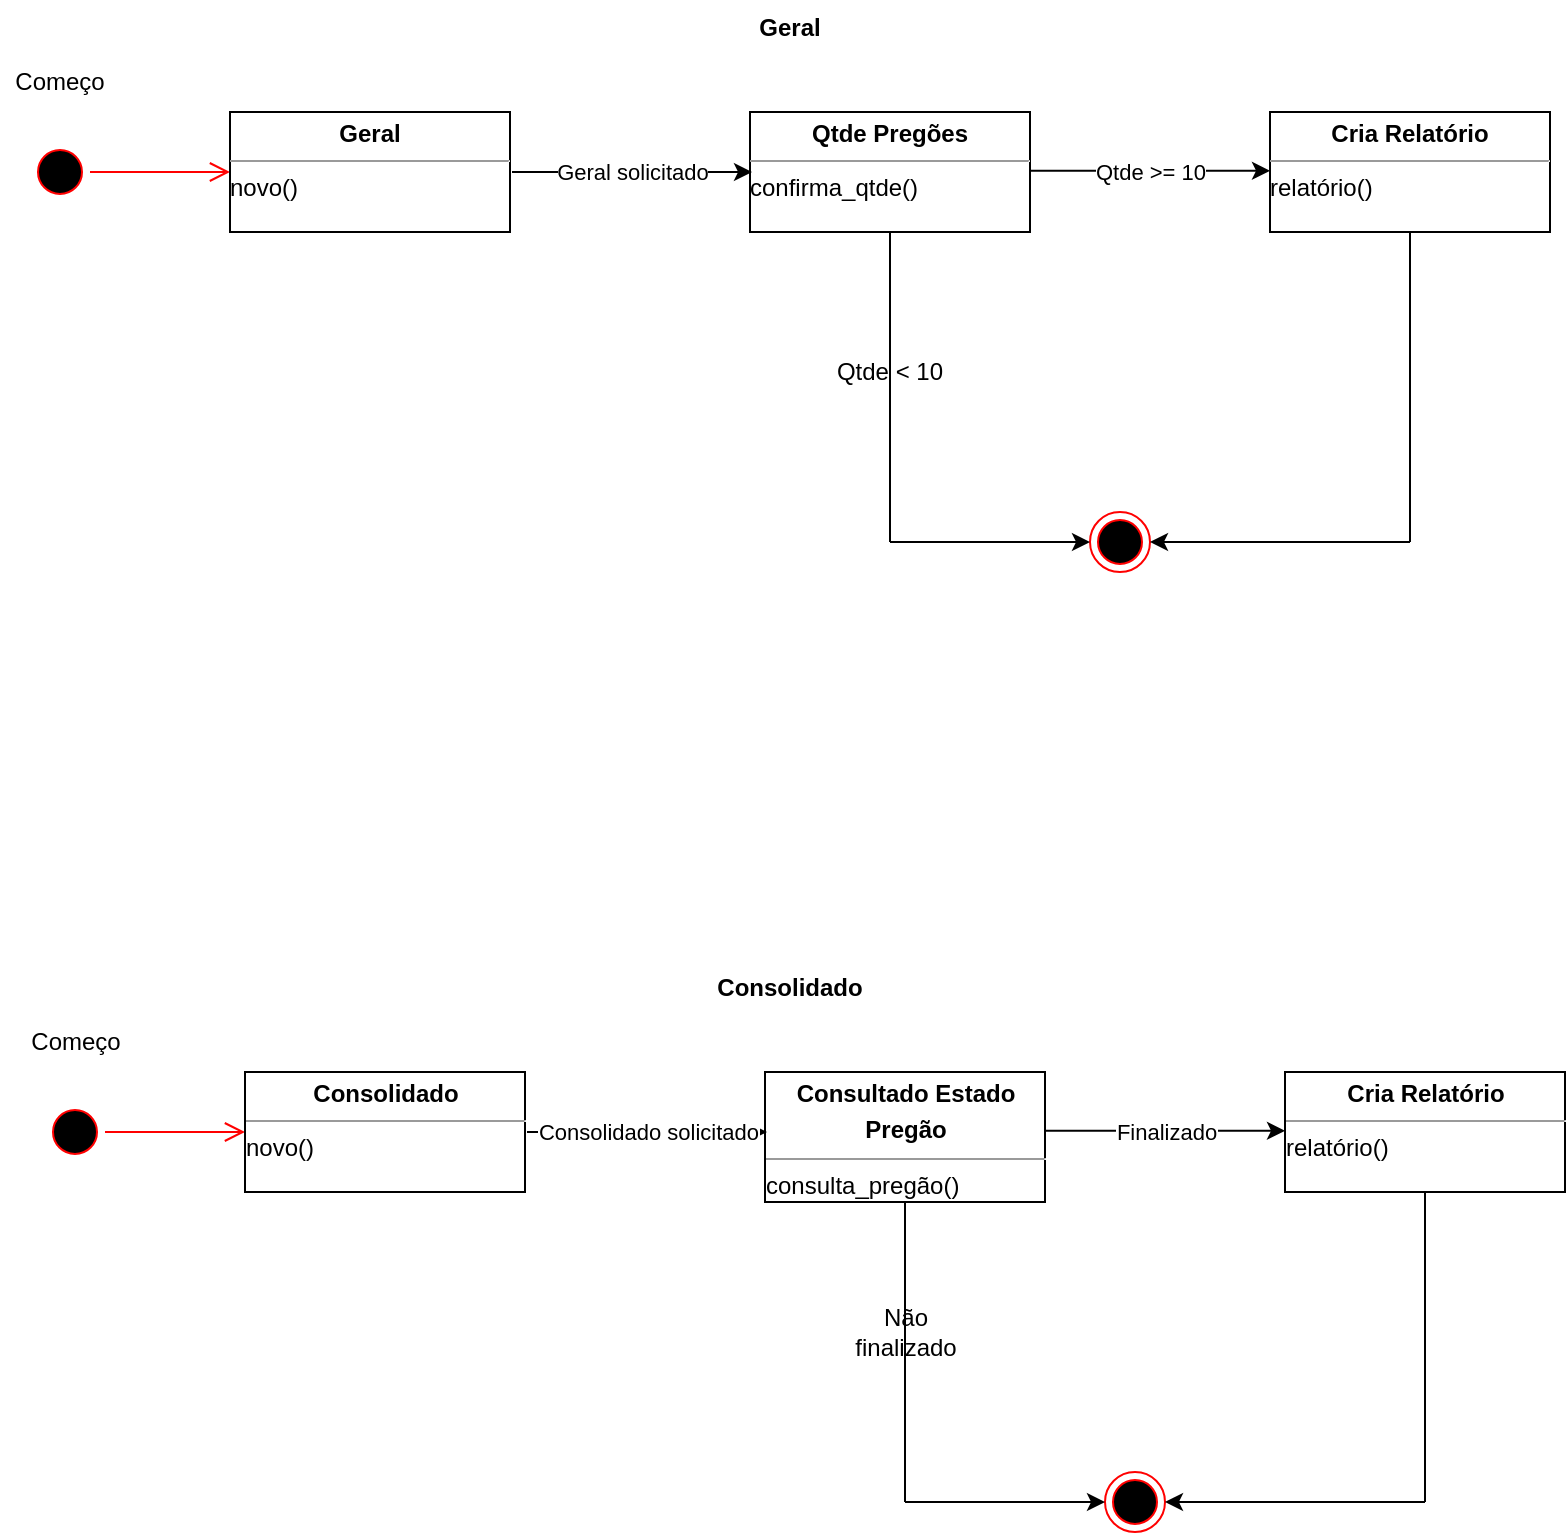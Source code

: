 <mxfile version="18.0.6" type="device"><diagram id="EjtZ7aU7KiuaSMQVCISx" name="Página-1"><mxGraphModel dx="486" dy="618" grid="1" gridSize="10" guides="1" tooltips="1" connect="1" arrows="1" fold="1" page="1" pageScale="1" pageWidth="827" pageHeight="1169" math="0" shadow="0"><root><mxCell id="0"/><mxCell id="1" parent="0"/><mxCell id="kyEGuG577OY4NN52TJ3P-1" value="" style="ellipse;html=1;shape=startState;fillColor=#000000;strokeColor=#ff0000;" vertex="1" parent="1"><mxGeometry x="220" y="400" width="30" height="30" as="geometry"/></mxCell><mxCell id="kyEGuG577OY4NN52TJ3P-2" value="" style="edgeStyle=orthogonalEdgeStyle;html=1;verticalAlign=bottom;endArrow=open;endSize=8;strokeColor=#ff0000;rounded=0;" edge="1" parent="1" source="kyEGuG577OY4NN52TJ3P-1"><mxGeometry relative="1" as="geometry"><mxPoint x="320" y="415" as="targetPoint"/></mxGeometry></mxCell><mxCell id="kyEGuG577OY4NN52TJ3P-3" value="&lt;p style=&quot;margin:0px;margin-top:4px;text-align:center;&quot;&gt;&lt;b&gt;Geral&lt;/b&gt;&lt;/p&gt;&lt;hr size=&quot;1&quot;&gt;&lt;div style=&quot;height:2px;&quot;&gt;novo()&lt;/div&gt;" style="verticalAlign=top;align=left;overflow=fill;fontSize=12;fontFamily=Helvetica;html=1;" vertex="1" parent="1"><mxGeometry x="320" y="385" width="140" height="60" as="geometry"/></mxCell><mxCell id="kyEGuG577OY4NN52TJ3P-4" value="&lt;p style=&quot;margin:0px;margin-top:4px;text-align:center;&quot;&gt;&lt;b&gt;Qtde Pregões&lt;/b&gt;&lt;/p&gt;&lt;hr size=&quot;1&quot;&gt;&lt;div style=&quot;height:2px;&quot;&gt;confirma_qtde()&lt;/div&gt;" style="verticalAlign=top;align=left;overflow=fill;fontSize=12;fontFamily=Helvetica;html=1;" vertex="1" parent="1"><mxGeometry x="580" y="385" width="140" height="60" as="geometry"/></mxCell><mxCell id="kyEGuG577OY4NN52TJ3P-5" value="" style="endArrow=classic;html=1;rounded=0;exitX=1;exitY=0.5;exitDx=0;exitDy=0;entryX=0;entryY=0.5;entryDx=0;entryDy=0;" edge="1" parent="1"><mxGeometry relative="1" as="geometry"><mxPoint x="461" y="415.0" as="sourcePoint"/><mxPoint x="581" y="415.0" as="targetPoint"/></mxGeometry></mxCell><mxCell id="kyEGuG577OY4NN52TJ3P-6" value="Geral solicitado" style="edgeLabel;resizable=0;html=1;align=center;verticalAlign=middle;" connectable="0" vertex="1" parent="kyEGuG577OY4NN52TJ3P-5"><mxGeometry relative="1" as="geometry"/></mxCell><mxCell id="kyEGuG577OY4NN52TJ3P-10" value="&lt;p style=&quot;margin:0px;margin-top:4px;text-align:center;&quot;&gt;&lt;b&gt;Cria Relatório&lt;/b&gt;&lt;/p&gt;&lt;hr size=&quot;1&quot;&gt;&lt;div style=&quot;height:2px;&quot;&gt;relatório()&lt;/div&gt;" style="verticalAlign=top;align=left;overflow=fill;fontSize=12;fontFamily=Helvetica;html=1;" vertex="1" parent="1"><mxGeometry x="840" y="385" width="140" height="60" as="geometry"/></mxCell><mxCell id="kyEGuG577OY4NN52TJ3P-13" value="" style="ellipse;html=1;shape=endState;fillColor=#000000;strokeColor=#ff0000;" vertex="1" parent="1"><mxGeometry x="750" y="585" width="30" height="30" as="geometry"/></mxCell><mxCell id="kyEGuG577OY4NN52TJ3P-17" value="" style="endArrow=classic;html=1;rounded=0;exitX=1;exitY=0.5;exitDx=0;exitDy=0;entryX=0;entryY=0.5;entryDx=0;entryDy=0;" edge="1" parent="1"><mxGeometry relative="1" as="geometry"><mxPoint x="720" y="414.41" as="sourcePoint"/><mxPoint x="840" y="414.41" as="targetPoint"/></mxGeometry></mxCell><mxCell id="kyEGuG577OY4NN52TJ3P-18" value="Qtde &amp;gt;= 10" style="edgeLabel;resizable=0;html=1;align=center;verticalAlign=middle;" connectable="0" vertex="1" parent="kyEGuG577OY4NN52TJ3P-17"><mxGeometry relative="1" as="geometry"/></mxCell><mxCell id="kyEGuG577OY4NN52TJ3P-20" value="" style="endArrow=none;html=1;rounded=0;entryX=0.5;entryY=1;entryDx=0;entryDy=0;" edge="1" parent="1" target="kyEGuG577OY4NN52TJ3P-10"><mxGeometry width="50" height="50" relative="1" as="geometry"><mxPoint x="910" y="600" as="sourcePoint"/><mxPoint x="690" y="590" as="targetPoint"/></mxGeometry></mxCell><mxCell id="kyEGuG577OY4NN52TJ3P-21" value="" style="endArrow=classic;html=1;rounded=0;entryX=1;entryY=0.5;entryDx=0;entryDy=0;" edge="1" parent="1" target="kyEGuG577OY4NN52TJ3P-13"><mxGeometry width="50" height="50" relative="1" as="geometry"><mxPoint x="910" y="600" as="sourcePoint"/><mxPoint x="690" y="590" as="targetPoint"/></mxGeometry></mxCell><mxCell id="kyEGuG577OY4NN52TJ3P-22" value="Começo" style="text;html=1;strokeColor=none;fillColor=none;align=center;verticalAlign=middle;whiteSpace=wrap;rounded=0;" vertex="1" parent="1"><mxGeometry x="205" y="355" width="60" height="30" as="geometry"/></mxCell><mxCell id="kyEGuG577OY4NN52TJ3P-30" value="" style="endArrow=none;html=1;rounded=0;entryX=0.5;entryY=1;entryDx=0;entryDy=0;" edge="1" parent="1" target="kyEGuG577OY4NN52TJ3P-4"><mxGeometry width="50" height="50" relative="1" as="geometry"><mxPoint x="650" y="600" as="sourcePoint"/><mxPoint x="640" y="450" as="targetPoint"/></mxGeometry></mxCell><mxCell id="kyEGuG577OY4NN52TJ3P-31" value="" style="endArrow=classic;html=1;rounded=0;entryX=0;entryY=0.5;entryDx=0;entryDy=0;" edge="1" parent="1" target="kyEGuG577OY4NN52TJ3P-13"><mxGeometry width="50" height="50" relative="1" as="geometry"><mxPoint x="650" y="600" as="sourcePoint"/><mxPoint x="790" y="610" as="targetPoint"/></mxGeometry></mxCell><mxCell id="kyEGuG577OY4NN52TJ3P-32" value="Geral" style="text;align=center;fontStyle=1;verticalAlign=middle;spacingLeft=3;spacingRight=3;strokeColor=none;rotatable=0;points=[[0,0.5],[1,0.5]];portConstraint=eastwest;" vertex="1" parent="1"><mxGeometry x="560" y="329" width="80" height="26" as="geometry"/></mxCell><mxCell id="kyEGuG577OY4NN52TJ3P-36" value="Qtde &amp;lt; 10" style="text;html=1;strokeColor=none;fillColor=none;align=center;verticalAlign=middle;whiteSpace=wrap;rounded=0;" vertex="1" parent="1"><mxGeometry x="620" y="500" width="60" height="30" as="geometry"/></mxCell><mxCell id="kyEGuG577OY4NN52TJ3P-37" value="" style="ellipse;html=1;shape=startState;fillColor=#000000;strokeColor=#ff0000;" vertex="1" parent="1"><mxGeometry x="227.5" y="880" width="30" height="30" as="geometry"/></mxCell><mxCell id="kyEGuG577OY4NN52TJ3P-38" value="" style="edgeStyle=orthogonalEdgeStyle;html=1;verticalAlign=bottom;endArrow=open;endSize=8;strokeColor=#ff0000;rounded=0;" edge="1" parent="1" source="kyEGuG577OY4NN52TJ3P-37"><mxGeometry relative="1" as="geometry"><mxPoint x="327.5" y="895" as="targetPoint"/></mxGeometry></mxCell><mxCell id="kyEGuG577OY4NN52TJ3P-39" value="&lt;p style=&quot;margin:0px;margin-top:4px;text-align:center;&quot;&gt;&lt;b&gt;Consolidado&lt;/b&gt;&lt;/p&gt;&lt;hr size=&quot;1&quot;&gt;&lt;div style=&quot;height:2px;&quot;&gt;novo()&lt;/div&gt;" style="verticalAlign=top;align=left;overflow=fill;fontSize=12;fontFamily=Helvetica;html=1;" vertex="1" parent="1"><mxGeometry x="327.5" y="865" width="140" height="60" as="geometry"/></mxCell><mxCell id="kyEGuG577OY4NN52TJ3P-40" value="&lt;p style=&quot;margin:0px;margin-top:4px;text-align:center;&quot;&gt;&lt;b&gt;Consultado Estado&lt;/b&gt;&lt;/p&gt;&lt;p style=&quot;margin:0px;margin-top:4px;text-align:center;&quot;&gt;&lt;b&gt;Pregão&lt;/b&gt;&lt;/p&gt;&lt;hr size=&quot;1&quot;&gt;&lt;div style=&quot;height:2px;&quot;&gt;consulta_pregão()&lt;/div&gt;" style="verticalAlign=top;align=left;overflow=fill;fontSize=12;fontFamily=Helvetica;html=1;" vertex="1" parent="1"><mxGeometry x="587.5" y="865" width="140" height="65" as="geometry"/></mxCell><mxCell id="kyEGuG577OY4NN52TJ3P-41" value="" style="endArrow=classic;html=1;rounded=0;exitX=1;exitY=0.5;exitDx=0;exitDy=0;entryX=0;entryY=0.5;entryDx=0;entryDy=0;" edge="1" parent="1"><mxGeometry relative="1" as="geometry"><mxPoint x="468.5" y="895" as="sourcePoint"/><mxPoint x="588.5" y="895" as="targetPoint"/></mxGeometry></mxCell><mxCell id="kyEGuG577OY4NN52TJ3P-42" value="Consolidado solicitado" style="edgeLabel;resizable=0;html=1;align=center;verticalAlign=middle;" connectable="0" vertex="1" parent="kyEGuG577OY4NN52TJ3P-41"><mxGeometry relative="1" as="geometry"/></mxCell><mxCell id="kyEGuG577OY4NN52TJ3P-43" value="&lt;p style=&quot;margin:0px;margin-top:4px;text-align:center;&quot;&gt;&lt;b&gt;Cria Relatório&lt;/b&gt;&lt;/p&gt;&lt;hr size=&quot;1&quot;&gt;&lt;div style=&quot;height:2px;&quot;&gt;relatório()&lt;/div&gt;" style="verticalAlign=top;align=left;overflow=fill;fontSize=12;fontFamily=Helvetica;html=1;" vertex="1" parent="1"><mxGeometry x="847.5" y="865" width="140" height="60" as="geometry"/></mxCell><mxCell id="kyEGuG577OY4NN52TJ3P-44" value="" style="ellipse;html=1;shape=endState;fillColor=#000000;strokeColor=#ff0000;" vertex="1" parent="1"><mxGeometry x="757.5" y="1065" width="30" height="30" as="geometry"/></mxCell><mxCell id="kyEGuG577OY4NN52TJ3P-45" value="" style="endArrow=classic;html=1;rounded=0;exitX=1;exitY=0.5;exitDx=0;exitDy=0;entryX=0;entryY=0.5;entryDx=0;entryDy=0;" edge="1" parent="1"><mxGeometry relative="1" as="geometry"><mxPoint x="727.5" y="894.41" as="sourcePoint"/><mxPoint x="847.5" y="894.41" as="targetPoint"/></mxGeometry></mxCell><mxCell id="kyEGuG577OY4NN52TJ3P-46" value="Finalizado" style="edgeLabel;resizable=0;html=1;align=center;verticalAlign=middle;" connectable="0" vertex="1" parent="kyEGuG577OY4NN52TJ3P-45"><mxGeometry relative="1" as="geometry"/></mxCell><mxCell id="kyEGuG577OY4NN52TJ3P-47" value="" style="endArrow=none;html=1;rounded=0;entryX=0.5;entryY=1;entryDx=0;entryDy=0;" edge="1" parent="1" target="kyEGuG577OY4NN52TJ3P-43"><mxGeometry width="50" height="50" relative="1" as="geometry"><mxPoint x="917.5" y="1080" as="sourcePoint"/><mxPoint x="697.5" y="1070" as="targetPoint"/></mxGeometry></mxCell><mxCell id="kyEGuG577OY4NN52TJ3P-48" value="" style="endArrow=classic;html=1;rounded=0;entryX=1;entryY=0.5;entryDx=0;entryDy=0;" edge="1" parent="1" target="kyEGuG577OY4NN52TJ3P-44"><mxGeometry width="50" height="50" relative="1" as="geometry"><mxPoint x="917.5" y="1080" as="sourcePoint"/><mxPoint x="697.5" y="1070" as="targetPoint"/></mxGeometry></mxCell><mxCell id="kyEGuG577OY4NN52TJ3P-49" value="Começo" style="text;html=1;strokeColor=none;fillColor=none;align=center;verticalAlign=middle;whiteSpace=wrap;rounded=0;" vertex="1" parent="1"><mxGeometry x="212.5" y="835" width="60" height="30" as="geometry"/></mxCell><mxCell id="kyEGuG577OY4NN52TJ3P-50" value="" style="endArrow=none;html=1;rounded=0;entryX=0.5;entryY=1;entryDx=0;entryDy=0;" edge="1" parent="1" target="kyEGuG577OY4NN52TJ3P-40"><mxGeometry width="50" height="50" relative="1" as="geometry"><mxPoint x="657.5" y="1080" as="sourcePoint"/><mxPoint x="647.5" y="930" as="targetPoint"/></mxGeometry></mxCell><mxCell id="kyEGuG577OY4NN52TJ3P-51" value="" style="endArrow=classic;html=1;rounded=0;entryX=0;entryY=0.5;entryDx=0;entryDy=0;" edge="1" parent="1" target="kyEGuG577OY4NN52TJ3P-44"><mxGeometry width="50" height="50" relative="1" as="geometry"><mxPoint x="657.5" y="1080" as="sourcePoint"/><mxPoint x="797.5" y="1090" as="targetPoint"/></mxGeometry></mxCell><mxCell id="kyEGuG577OY4NN52TJ3P-52" value="Consolidado" style="text;align=center;fontStyle=1;verticalAlign=middle;spacingLeft=3;spacingRight=3;strokeColor=none;rotatable=0;points=[[0,0.5],[1,0.5]];portConstraint=eastwest;" vertex="1" parent="1"><mxGeometry x="560" y="809" width="80" height="26" as="geometry"/></mxCell><mxCell id="kyEGuG577OY4NN52TJ3P-53" value="Não finalizado" style="text;html=1;strokeColor=none;fillColor=none;align=center;verticalAlign=middle;whiteSpace=wrap;rounded=0;" vertex="1" parent="1"><mxGeometry x="627.5" y="980" width="60" height="30" as="geometry"/></mxCell></root></mxGraphModel></diagram></mxfile>